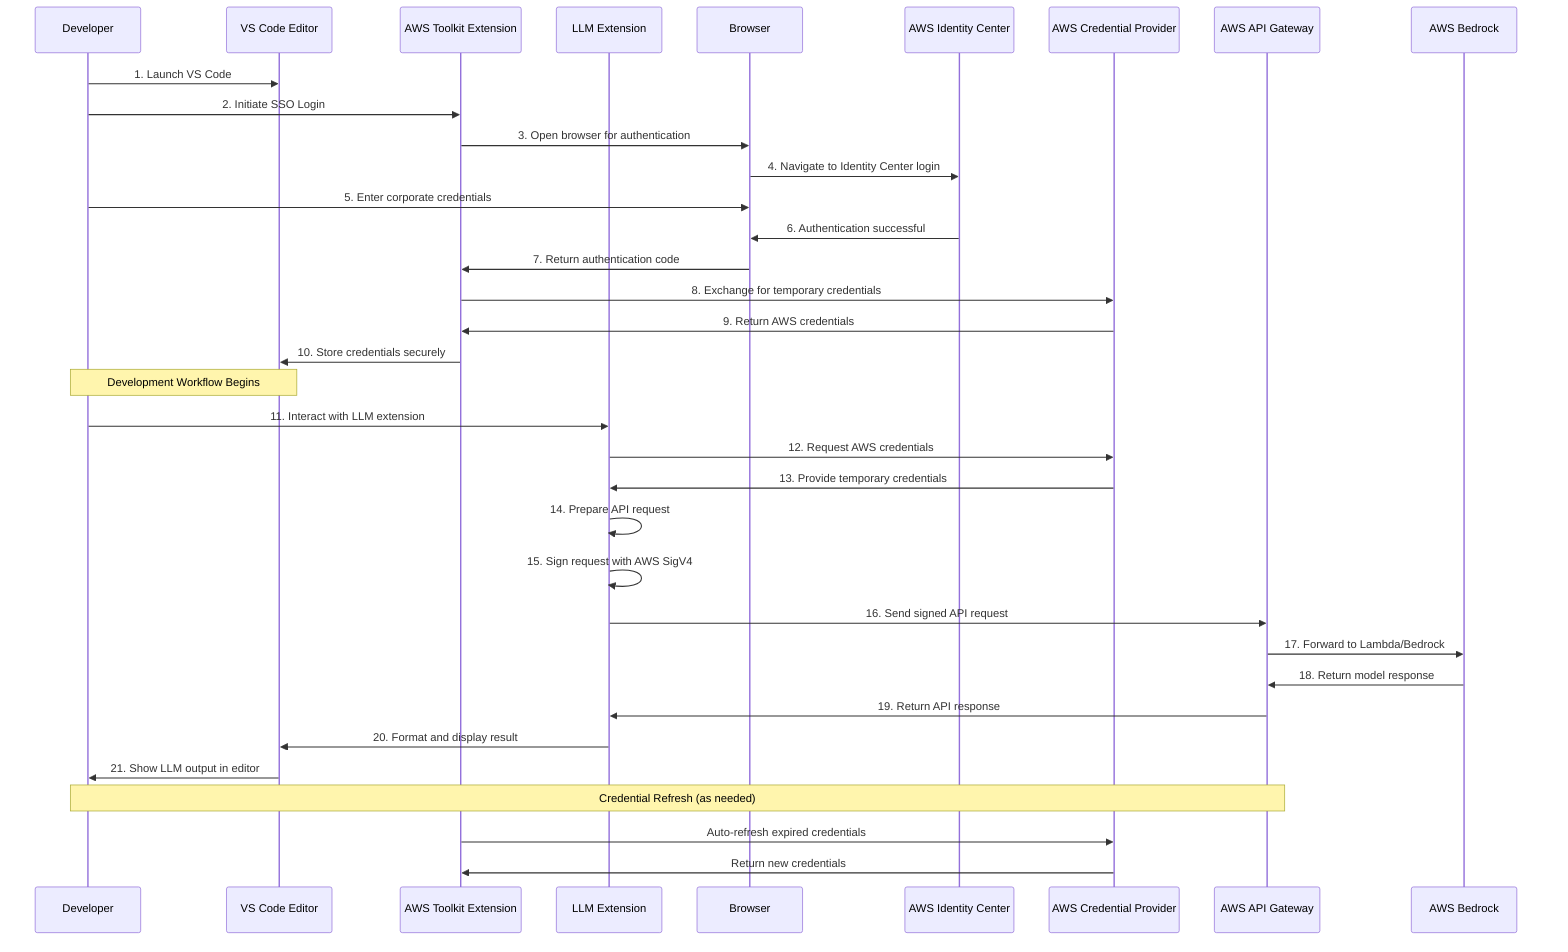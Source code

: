 sequenceDiagram
    participant Developer
    participant VSCode as VS Code Editor
    participant AWSToolkit as AWS Toolkit Extension
    participant LLMExt as LLM Extension
    participant Browser
    participant IdCenter as AWS Identity Center
    participant CredProvider as AWS Credential Provider
    participant APIGW as AWS API Gateway
    participant Bedrock as AWS Bedrock

    Developer->>VSCode: 1. Launch VS Code
    Developer->>AWSToolkit: 2. Initiate SSO Login
    AWSToolkit->>Browser: 3. Open browser for authentication
    Browser->>IdCenter: 4. Navigate to Identity Center login
    Developer->>Browser: 5. Enter corporate credentials
    IdCenter->>Browser: 6. Authentication successful
    Browser->>AWSToolkit: 7. Return authentication code
    AWSToolkit->>CredProvider: 8. Exchange for temporary credentials
    CredProvider->>AWSToolkit: 9. Return AWS credentials
    AWSToolkit->>VSCode: 10. Store credentials securely
    
    Note over Developer,VSCode: Development Workflow Begins
    
    Developer->>LLMExt: 11. Interact with LLM extension
    LLMExt->>CredProvider: 12. Request AWS credentials
    CredProvider->>LLMExt: 13. Provide temporary credentials
    
    LLMExt->>LLMExt: 14. Prepare API request
    LLMExt->>LLMExt: 15. Sign request with AWS SigV4
    LLMExt->>APIGW: 16. Send signed API request
    
    APIGW->>Bedrock: 17. Forward to Lambda/Bedrock
    Bedrock->>APIGW: 18. Return model response
    APIGW->>LLMExt: 19. Return API response
    
    LLMExt->>VSCode: 20. Format and display result
    VSCode->>Developer: 21. Show LLM output in editor

    Note over Developer,APIGW: Credential Refresh (as needed)
    AWSToolkit->>CredProvider: Auto-refresh expired credentials
    CredProvider->>AWSToolkit: Return new credentials